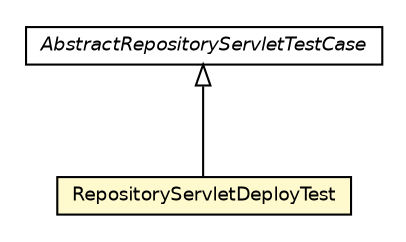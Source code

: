 #!/usr/local/bin/dot
#
# Class diagram 
# Generated by UmlGraph version 4.6 (http://www.spinellis.gr/sw/umlgraph)
#

digraph G {
	edge [fontname="Helvetica",fontsize=10,labelfontname="Helvetica",labelfontsize=10];
	node [fontname="Helvetica",fontsize=10,shape=plaintext];
	// org.apache.maven.archiva.webdav.RepositoryServletDeployTest
	c50192 [label=<<table border="0" cellborder="1" cellspacing="0" cellpadding="2" port="p" bgcolor="lemonChiffon" href="./RepositoryServletDeployTest.html">
		<tr><td><table border="0" cellspacing="0" cellpadding="1">
			<tr><td> RepositoryServletDeployTest </td></tr>
		</table></td></tr>
		</table>>, fontname="Helvetica", fontcolor="black", fontsize=9.0];
	// org.apache.maven.archiva.webdav.AbstractRepositoryServletTestCase
	c50202 [label=<<table border="0" cellborder="1" cellspacing="0" cellpadding="2" port="p" href="./AbstractRepositoryServletTestCase.html">
		<tr><td><table border="0" cellspacing="0" cellpadding="1">
			<tr><td><font face="Helvetica-Oblique"> AbstractRepositoryServletTestCase </font></td></tr>
		</table></td></tr>
		</table>>, fontname="Helvetica", fontcolor="black", fontsize=9.0];
	//org.apache.maven.archiva.webdav.RepositoryServletDeployTest extends org.apache.maven.archiva.webdav.AbstractRepositoryServletTestCase
	c50202:p -> c50192:p [dir=back,arrowtail=empty];
}

